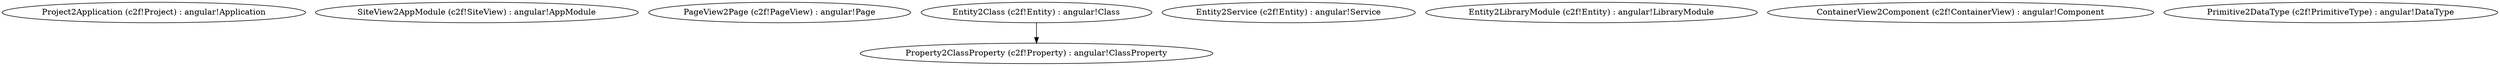 strict digraph G {
  Project2Application__c2f_Project____angular_Application [ label="Project2Application (c2f!Project) : angular!Application" ];
  SiteView2AppModule__c2f_SiteView____angular_AppModule [ label="SiteView2AppModule (c2f!SiteView) : angular!AppModule" ];
  PageView2Page__c2f_PageView____angular_Page [ label="PageView2Page (c2f!PageView) : angular!Page" ];
  Entity2Class__c2f_Entity____angular_Class [ label="Entity2Class (c2f!Entity) : angular!Class" ];
  Entity2Service__c2f_Entity____angular_Service [ label="Entity2Service (c2f!Entity) : angular!Service" ];
  Entity2LibraryModule__c2f_Entity____angular_LibraryModule [ label="Entity2LibraryModule (c2f!Entity) : angular!LibraryModule" ];
  Property2ClassProperty__c2f_Property____angular_ClassProperty [ label="Property2ClassProperty (c2f!Property) : angular!ClassProperty" ];
  ContainerView2Component__c2f_ContainerView____angular_Component [ label="ContainerView2Component (c2f!ContainerView) : angular!Component" ];
  Primitive2DataType__c2f_PrimitiveType____angular_DataType [ label="Primitive2DataType (c2f!PrimitiveType) : angular!DataType" ];
  Entity2Class__c2f_Entity____angular_Class -> Property2ClassProperty__c2f_Property____angular_ClassProperty;
}
